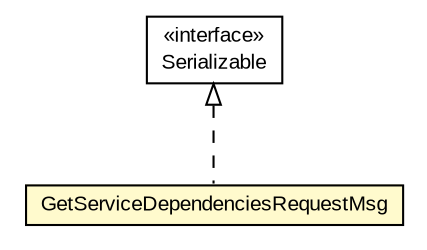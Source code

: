 #!/usr/local/bin/dot
#
# Class diagram 
# Generated by UMLGraph version R5_6-24-gf6e263 (http://www.umlgraph.org/)
#

digraph G {
	edge [fontname="arial",fontsize=10,labelfontname="arial",labelfontsize=10];
	node [fontname="arial",fontsize=10,shape=plaintext];
	nodesep=0.25;
	ranksep=0.5;
	// org.miloss.fgsms.services.interfaces.dataaccessservice.GetServiceDependenciesRequestMsg
	c633347 [label=<<table title="org.miloss.fgsms.services.interfaces.dataaccessservice.GetServiceDependenciesRequestMsg" border="0" cellborder="1" cellspacing="0" cellpadding="2" port="p" bgcolor="lemonChiffon" href="./GetServiceDependenciesRequestMsg.html">
		<tr><td><table border="0" cellspacing="0" cellpadding="1">
<tr><td align="center" balign="center"> GetServiceDependenciesRequestMsg </td></tr>
		</table></td></tr>
		</table>>, URL="./GetServiceDependenciesRequestMsg.html", fontname="arial", fontcolor="black", fontsize=10.0];
	//org.miloss.fgsms.services.interfaces.dataaccessservice.GetServiceDependenciesRequestMsg implements java.io.Serializable
	c634254:p -> c633347:p [dir=back,arrowtail=empty,style=dashed];
	// java.io.Serializable
	c634254 [label=<<table title="java.io.Serializable" border="0" cellborder="1" cellspacing="0" cellpadding="2" port="p" href="http://java.sun.com/j2se/1.4.2/docs/api/java/io/Serializable.html">
		<tr><td><table border="0" cellspacing="0" cellpadding="1">
<tr><td align="center" balign="center"> &#171;interface&#187; </td></tr>
<tr><td align="center" balign="center"> Serializable </td></tr>
		</table></td></tr>
		</table>>, URL="http://java.sun.com/j2se/1.4.2/docs/api/java/io/Serializable.html", fontname="arial", fontcolor="black", fontsize=10.0];
}

